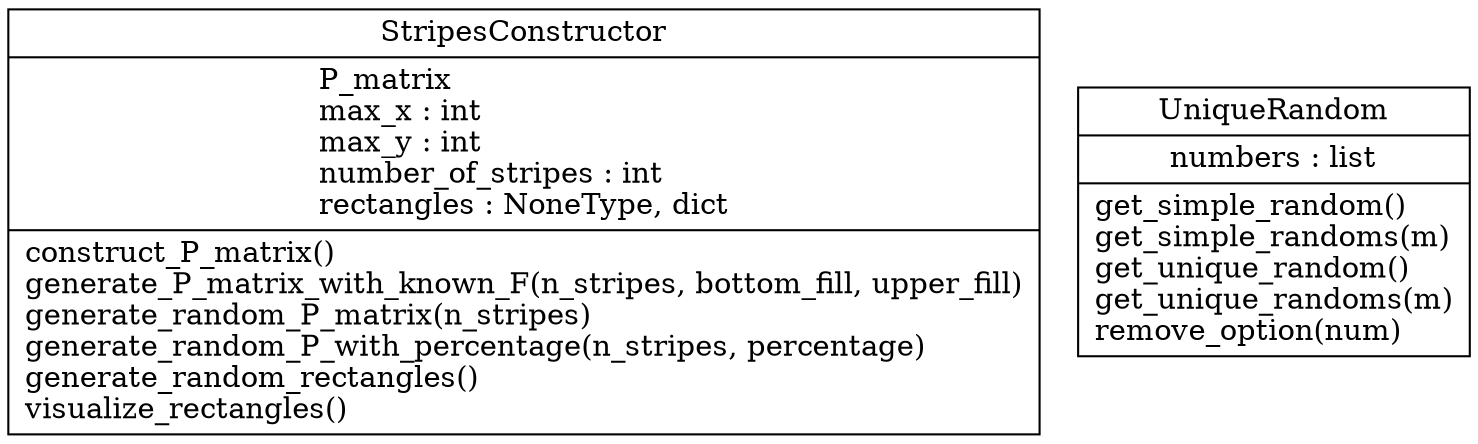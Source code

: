 digraph "classes" {
rankdir=BT
charset="utf-8"
"src.tasks_generator.StripesConstructor" [color="black", fontcolor="black", label=<{StripesConstructor|P_matrix<br ALIGN="LEFT"/>max_x : int<br ALIGN="LEFT"/>max_y : int<br ALIGN="LEFT"/>number_of_stripes : int<br ALIGN="LEFT"/>rectangles : NoneType, dict<br ALIGN="LEFT"/>|construct_P_matrix()<br ALIGN="LEFT"/>generate_P_matrix_with_known_F(n_stripes, bottom_fill, upper_fill)<br ALIGN="LEFT"/>generate_random_P_matrix(n_stripes)<br ALIGN="LEFT"/>generate_random_P_with_percentage(n_stripes, percentage)<br ALIGN="LEFT"/>generate_random_rectangles()<br ALIGN="LEFT"/>visualize_rectangles()<br ALIGN="LEFT"/>}>, shape="record", style="solid"];
"src.genetic_algo.UniqueRandom" [color="black", fontcolor="black", label=<{UniqueRandom|numbers : list<br ALIGN="LEFT"/>|get_simple_random()<br ALIGN="LEFT"/>get_simple_randoms(m)<br ALIGN="LEFT"/>get_unique_random()<br ALIGN="LEFT"/>get_unique_randoms(m)<br ALIGN="LEFT"/>remove_option(num)<br ALIGN="LEFT"/>}>, shape="record", style="solid"];
}
